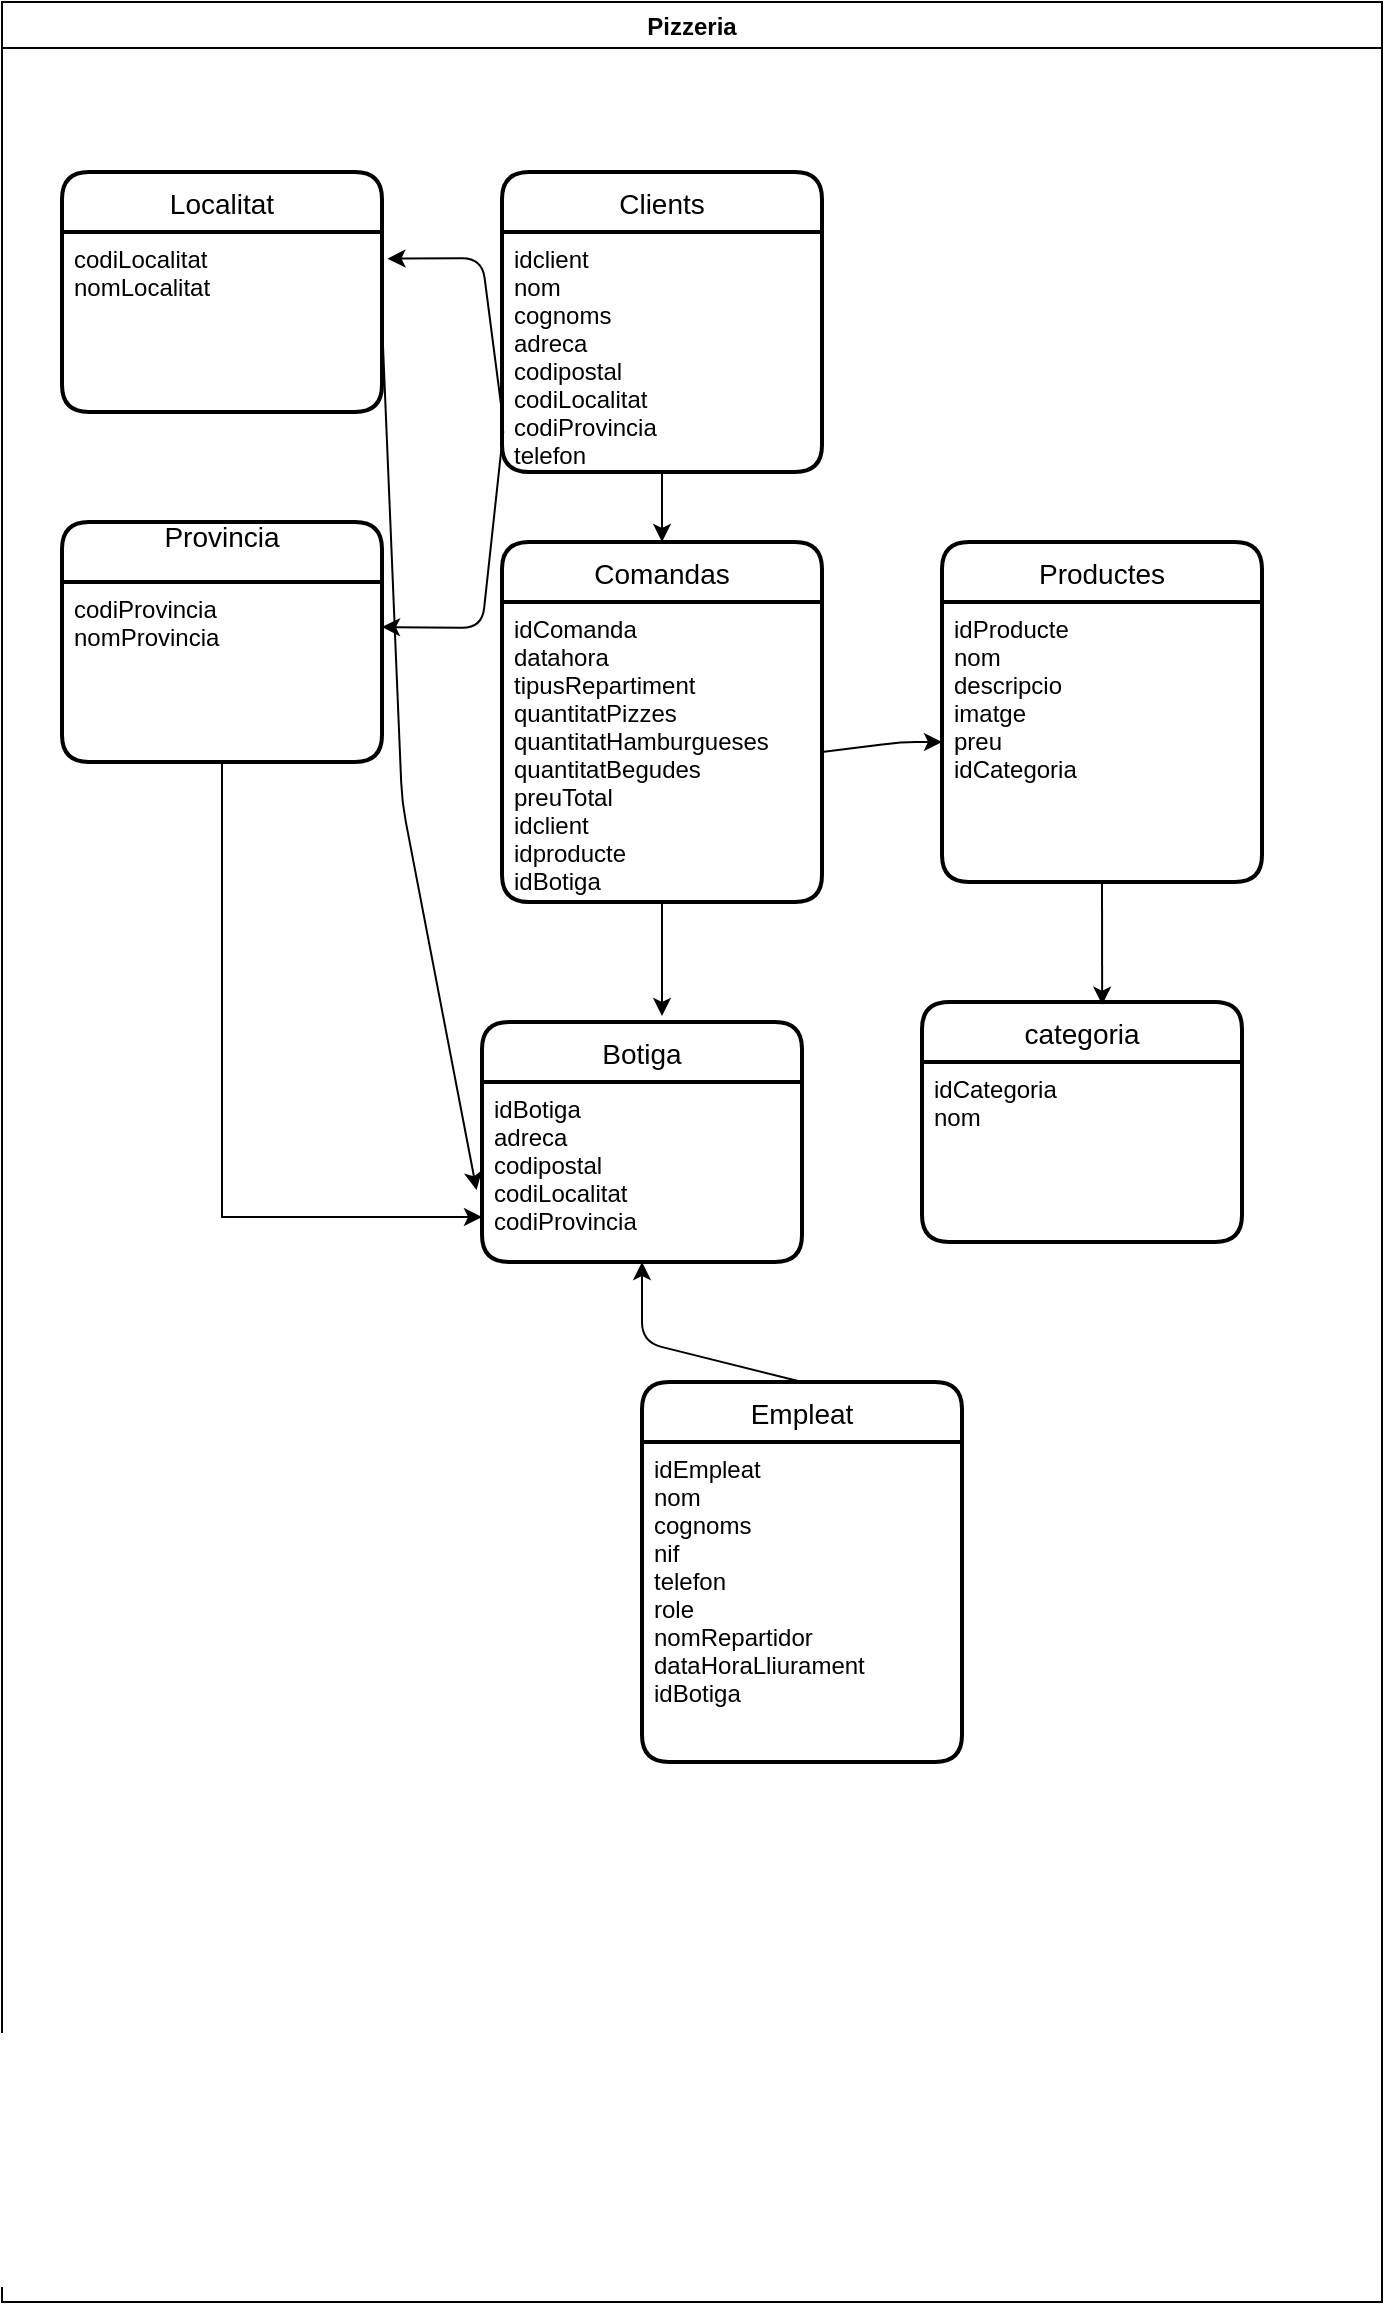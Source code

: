 <mxfile version="16.5.1" type="device"><diagram id="W1hOy843Y7YqDfVV6YtH" name="Página-1"><mxGraphModel dx="782" dy="539" grid="1" gridSize="10" guides="1" tooltips="1" connect="1" arrows="1" fold="1" page="1" pageScale="1" pageWidth="827" pageHeight="1169" math="0" shadow="0"><root><mxCell id="0"/><mxCell id="1" parent="0"/><mxCell id="KzFQBvFCLjPDkdFZNgTY-12" value="Pizzeria" style="swimlane;" parent="1" vertex="1"><mxGeometry x="40" y="10" width="690" height="1150" as="geometry"/></mxCell><mxCell id="n9ShiBwLEdvn4BxaHcjc-2" value="Clients" style="swimlane;childLayout=stackLayout;horizontal=1;startSize=30;horizontalStack=0;rounded=1;fontSize=14;fontStyle=0;strokeWidth=2;resizeParent=0;resizeLast=1;shadow=0;dashed=0;align=center;" parent="KzFQBvFCLjPDkdFZNgTY-12" vertex="1"><mxGeometry x="250" y="85" width="160" height="150" as="geometry"/></mxCell><mxCell id="n9ShiBwLEdvn4BxaHcjc-3" value="idclient&#10;nom&#10;cognoms&#10;adreca&#10;codipostal&#10;codiLocalitat&#10;codiProvincia&#10;telefon&#10;" style="align=left;strokeColor=none;fillColor=none;spacingLeft=4;fontSize=12;verticalAlign=top;resizable=0;rotatable=0;part=1;" parent="n9ShiBwLEdvn4BxaHcjc-2" vertex="1"><mxGeometry y="30" width="160" height="120" as="geometry"/></mxCell><mxCell id="n9ShiBwLEdvn4BxaHcjc-7" value="Provincia&#10;" style="swimlane;childLayout=stackLayout;horizontal=1;startSize=30;horizontalStack=0;rounded=1;fontSize=14;fontStyle=0;strokeWidth=2;resizeParent=0;resizeLast=1;shadow=0;dashed=0;align=center;" parent="KzFQBvFCLjPDkdFZNgTY-12" vertex="1"><mxGeometry x="30" y="260" width="160" height="120" as="geometry"/></mxCell><mxCell id="n9ShiBwLEdvn4BxaHcjc-8" value="codiProvincia&#10;nomProvincia" style="align=left;strokeColor=none;fillColor=none;spacingLeft=4;fontSize=12;verticalAlign=top;resizable=0;rotatable=0;part=1;" parent="n9ShiBwLEdvn4BxaHcjc-7" vertex="1"><mxGeometry y="30" width="160" height="90" as="geometry"/></mxCell><mxCell id="n9ShiBwLEdvn4BxaHcjc-9" value="Localitat" style="swimlane;childLayout=stackLayout;horizontal=1;startSize=30;horizontalStack=0;rounded=1;fontSize=14;fontStyle=0;strokeWidth=2;resizeParent=0;resizeLast=1;shadow=0;dashed=0;align=center;" parent="KzFQBvFCLjPDkdFZNgTY-12" vertex="1"><mxGeometry x="30" y="85" width="160" height="120" as="geometry"/></mxCell><mxCell id="n9ShiBwLEdvn4BxaHcjc-10" value="codiLocalitat&#10;nomLocalitat" style="align=left;strokeColor=none;fillColor=none;spacingLeft=4;fontSize=12;verticalAlign=top;resizable=0;rotatable=0;part=1;" parent="n9ShiBwLEdvn4BxaHcjc-9" vertex="1"><mxGeometry y="30" width="160" height="90" as="geometry"/></mxCell><mxCell id="n9ShiBwLEdvn4BxaHcjc-13" value="" style="endArrow=classic;html=1;entryX=1.017;entryY=0.148;entryDx=0;entryDy=0;entryPerimeter=0;exitX=0;exitY=0.75;exitDx=0;exitDy=0;" parent="KzFQBvFCLjPDkdFZNgTY-12" source="n9ShiBwLEdvn4BxaHcjc-3" target="n9ShiBwLEdvn4BxaHcjc-10" edge="1"><mxGeometry width="50" height="50" relative="1" as="geometry"><mxPoint x="230" y="200" as="sourcePoint"/><mxPoint x="380" y="210" as="targetPoint"/><Array as="points"><mxPoint x="240" y="128"/></Array></mxGeometry></mxCell><mxCell id="n9ShiBwLEdvn4BxaHcjc-17" value="Productes" style="swimlane;childLayout=stackLayout;horizontal=1;startSize=30;horizontalStack=0;rounded=1;fontSize=14;fontStyle=0;strokeWidth=2;resizeParent=0;resizeLast=1;shadow=0;dashed=0;align=center;" parent="KzFQBvFCLjPDkdFZNgTY-12" vertex="1"><mxGeometry x="470" y="270" width="160" height="170" as="geometry"/></mxCell><mxCell id="n9ShiBwLEdvn4BxaHcjc-18" value="idProducte&#10;nom&#10;descripcio&#10;imatge&#10;preu&#10;idCategoria" style="align=left;strokeColor=none;fillColor=none;spacingLeft=4;fontSize=12;verticalAlign=top;resizable=0;rotatable=0;part=1;" parent="n9ShiBwLEdvn4BxaHcjc-17" vertex="1"><mxGeometry y="30" width="160" height="140" as="geometry"/></mxCell><mxCell id="n9ShiBwLEdvn4BxaHcjc-20" value="categoria" style="swimlane;childLayout=stackLayout;horizontal=1;startSize=30;horizontalStack=0;rounded=1;fontSize=14;fontStyle=0;strokeWidth=2;resizeParent=0;resizeLast=1;shadow=0;dashed=0;align=center;" parent="KzFQBvFCLjPDkdFZNgTY-12" vertex="1"><mxGeometry x="460" y="500" width="160" height="120" as="geometry"/></mxCell><mxCell id="n9ShiBwLEdvn4BxaHcjc-21" value="idCategoria&#10;nom&#10;" style="align=left;strokeColor=none;fillColor=none;spacingLeft=4;fontSize=12;verticalAlign=top;resizable=0;rotatable=0;part=1;" parent="n9ShiBwLEdvn4BxaHcjc-20" vertex="1"><mxGeometry y="30" width="160" height="90" as="geometry"/></mxCell><mxCell id="n9ShiBwLEdvn4BxaHcjc-24" value="" style="endArrow=classic;html=1;exitX=0.5;exitY=1;exitDx=0;exitDy=0;entryX=0.563;entryY=0.011;entryDx=0;entryDy=0;entryPerimeter=0;" parent="KzFQBvFCLjPDkdFZNgTY-12" source="n9ShiBwLEdvn4BxaHcjc-18" target="n9ShiBwLEdvn4BxaHcjc-20" edge="1"><mxGeometry width="50" height="50" relative="1" as="geometry"><mxPoint x="320" y="470" as="sourcePoint"/><mxPoint x="370" y="420" as="targetPoint"/></mxGeometry></mxCell><mxCell id="n9ShiBwLEdvn4BxaHcjc-15" value="Comandas" style="swimlane;childLayout=stackLayout;horizontal=1;startSize=30;horizontalStack=0;rounded=1;fontSize=14;fontStyle=0;strokeWidth=2;resizeParent=0;resizeLast=1;shadow=0;dashed=0;align=center;" parent="KzFQBvFCLjPDkdFZNgTY-12" vertex="1"><mxGeometry x="250" y="270" width="160" height="180" as="geometry"/></mxCell><mxCell id="n9ShiBwLEdvn4BxaHcjc-16" value="idComanda&#10;datahora&#10;tipusRepartiment&#10;quantitatPizzes&#10;quantitatHamburgueses&#10;quantitatBegudes&#10;preuTotal&#10;idclient&#10;idproducte&#10;idBotiga" style="align=left;strokeColor=none;fillColor=none;spacingLeft=4;fontSize=12;verticalAlign=top;resizable=0;rotatable=0;part=1;" parent="n9ShiBwLEdvn4BxaHcjc-15" vertex="1"><mxGeometry y="30" width="160" height="150" as="geometry"/></mxCell><mxCell id="n9ShiBwLEdvn4BxaHcjc-19" value="" style="endArrow=classic;html=1;entryX=0.5;entryY=0;entryDx=0;entryDy=0;exitX=0.5;exitY=1;exitDx=0;exitDy=0;" parent="KzFQBvFCLjPDkdFZNgTY-12" source="n9ShiBwLEdvn4BxaHcjc-3" target="n9ShiBwLEdvn4BxaHcjc-15" edge="1"><mxGeometry width="50" height="50" relative="1" as="geometry"><mxPoint x="320" y="240" as="sourcePoint"/><mxPoint x="370" y="200" as="targetPoint"/></mxGeometry></mxCell><mxCell id="n9ShiBwLEdvn4BxaHcjc-32" value="" style="endArrow=classic;html=1;exitX=1;exitY=0.5;exitDx=0;exitDy=0;entryX=0;entryY=0.5;entryDx=0;entryDy=0;" parent="KzFQBvFCLjPDkdFZNgTY-12" source="n9ShiBwLEdvn4BxaHcjc-16" target="n9ShiBwLEdvn4BxaHcjc-18" edge="1"><mxGeometry width="50" height="50" relative="1" as="geometry"><mxPoint x="420" y="400" as="sourcePoint"/><mxPoint x="470" y="350" as="targetPoint"/><Array as="points"><mxPoint x="450" y="370"/></Array></mxGeometry></mxCell><mxCell id="n9ShiBwLEdvn4BxaHcjc-34" value="" style="endArrow=classic;html=1;exitX=0.004;exitY=0.831;exitDx=0;exitDy=0;exitPerimeter=0;entryX=1;entryY=0.25;entryDx=0;entryDy=0;" parent="KzFQBvFCLjPDkdFZNgTY-12" source="n9ShiBwLEdvn4BxaHcjc-3" target="n9ShiBwLEdvn4BxaHcjc-8" edge="1"><mxGeometry width="50" height="50" relative="1" as="geometry"><mxPoint x="340" y="270" as="sourcePoint"/><mxPoint x="390" y="220" as="targetPoint"/><Array as="points"><mxPoint x="240" y="313"/></Array></mxGeometry></mxCell><mxCell id="n9ShiBwLEdvn4BxaHcjc-35" value="" style="endArrow=classic;html=1;entryX=-0.017;entryY=0.6;entryDx=0;entryDy=0;entryPerimeter=0;" parent="KzFQBvFCLjPDkdFZNgTY-12" target="n9ShiBwLEdvn4BxaHcjc-26" edge="1"><mxGeometry width="50" height="50" relative="1" as="geometry"><mxPoint x="190" y="160" as="sourcePoint"/><mxPoint x="240" y="110" as="targetPoint"/><Array as="points"><mxPoint x="200" y="400"/></Array></mxGeometry></mxCell><mxCell id="n9ShiBwLEdvn4BxaHcjc-38" value="Empleat" style="swimlane;childLayout=stackLayout;horizontal=1;startSize=30;horizontalStack=0;rounded=1;fontSize=14;fontStyle=0;strokeWidth=2;resizeParent=0;resizeLast=1;shadow=0;dashed=0;align=center;" parent="KzFQBvFCLjPDkdFZNgTY-12" vertex="1"><mxGeometry x="320" y="690" width="160" height="190" as="geometry"/></mxCell><mxCell id="n9ShiBwLEdvn4BxaHcjc-39" value="idEmpleat&#10;nom&#10;cognoms&#10;nif&#10;telefon&#10;role&#10;nomRepartidor&#10;dataHoraLliurament&#10;idBotiga" style="align=left;strokeColor=none;fillColor=none;spacingLeft=4;fontSize=12;verticalAlign=top;resizable=0;rotatable=0;part=1;" parent="n9ShiBwLEdvn4BxaHcjc-38" vertex="1"><mxGeometry y="30" width="160" height="160" as="geometry"/></mxCell><mxCell id="n9ShiBwLEdvn4BxaHcjc-25" value="Botiga" style="swimlane;childLayout=stackLayout;horizontal=1;startSize=30;horizontalStack=0;rounded=1;fontSize=14;fontStyle=0;strokeWidth=2;resizeParent=0;resizeLast=1;shadow=0;dashed=0;align=center;" parent="1" vertex="1"><mxGeometry x="280" y="520" width="160" height="120" as="geometry"/></mxCell><mxCell id="n9ShiBwLEdvn4BxaHcjc-26" value="idBotiga&#10;adreca&#10;codipostal&#10;codiLocalitat&#10;codiProvincia" style="align=left;strokeColor=none;fillColor=none;spacingLeft=4;fontSize=12;verticalAlign=top;resizable=0;rotatable=0;part=1;" parent="n9ShiBwLEdvn4BxaHcjc-25" vertex="1"><mxGeometry y="30" width="160" height="90" as="geometry"/></mxCell><mxCell id="n9ShiBwLEdvn4BxaHcjc-28" value="" style="endArrow=classic;html=1;exitX=0.5;exitY=1;exitDx=0;exitDy=0;" parent="1" source="n9ShiBwLEdvn4BxaHcjc-16" edge="1"><mxGeometry width="50" height="50" relative="1" as="geometry"><mxPoint x="360" y="530" as="sourcePoint"/><mxPoint x="370" y="517" as="targetPoint"/><Array as="points"><mxPoint x="370" y="470"/></Array></mxGeometry></mxCell><mxCell id="n9ShiBwLEdvn4BxaHcjc-37" style="edgeStyle=orthogonalEdgeStyle;rounded=0;orthogonalLoop=1;jettySize=auto;html=1;exitX=0.5;exitY=1;exitDx=0;exitDy=0;entryX=0;entryY=0.75;entryDx=0;entryDy=0;" parent="1" source="n9ShiBwLEdvn4BxaHcjc-8" target="n9ShiBwLEdvn4BxaHcjc-26" edge="1"><mxGeometry relative="1" as="geometry"/></mxCell><mxCell id="n9ShiBwLEdvn4BxaHcjc-42" value="" style="endArrow=classic;html=1;exitX=0.5;exitY=0;exitDx=0;exitDy=0;entryX=0.5;entryY=1;entryDx=0;entryDy=0;" parent="1" source="n9ShiBwLEdvn4BxaHcjc-38" target="n9ShiBwLEdvn4BxaHcjc-26" edge="1"><mxGeometry width="50" height="50" relative="1" as="geometry"><mxPoint x="380" y="730" as="sourcePoint"/><mxPoint x="430" y="680" as="targetPoint"/><Array as="points"><mxPoint x="360" y="680"/></Array></mxGeometry></mxCell></root></mxGraphModel></diagram></mxfile>